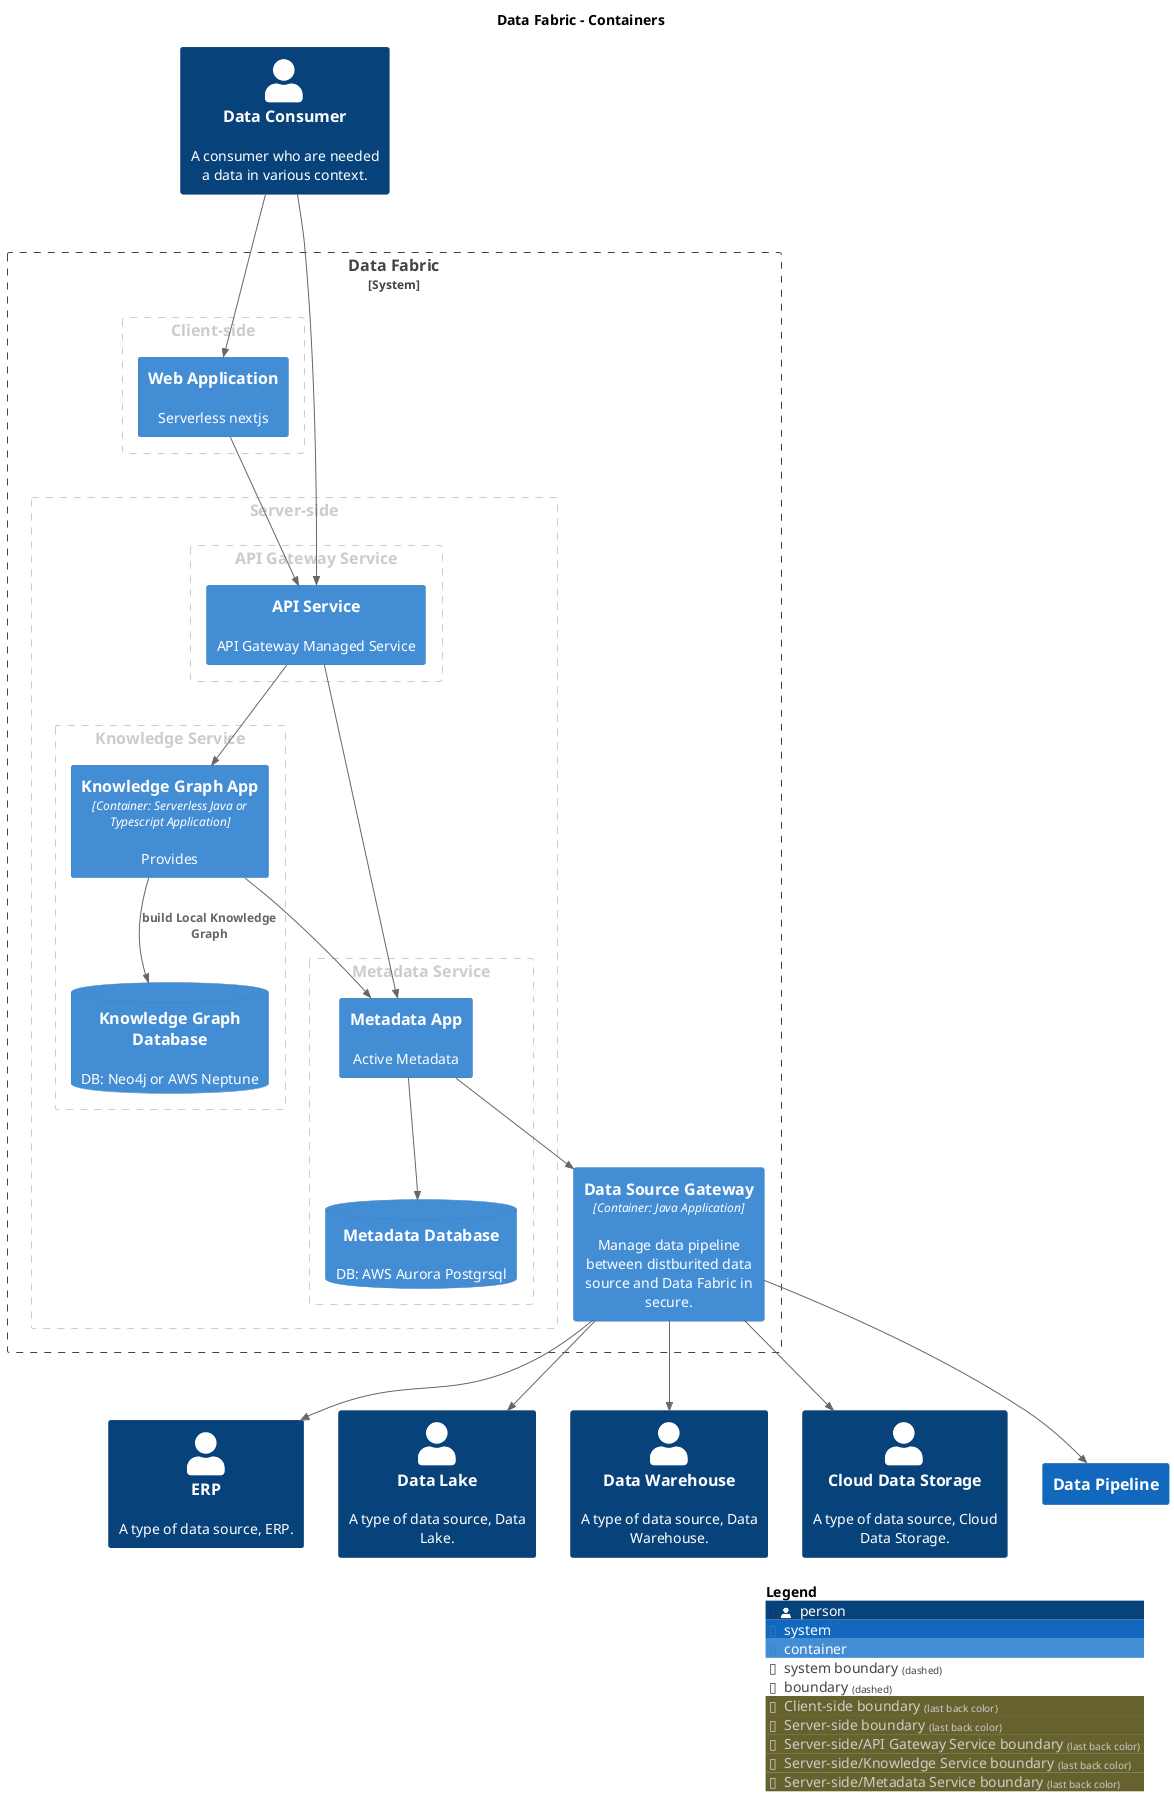 @startuml
set separator none
title Data Fabric - Containers

top to bottom direction

!include <C4/C4>
!include <C4/C4_Context>
!include <C4/C4_Container>

Person(DataConsumer, "Data Consumer", $descr="A consumer who are needed a data in various context.", $tags="", $link="")
Person(ERP, "ERP", $descr="A type of data source, ERP.", $tags="", $link="")
Person(DataLake, "Data Lake", $descr="A type of data source, Data Lake.", $tags="", $link="")
Person(DataWarehouse, "Data Warehouse", $descr="A type of data source, Data Warehouse.", $tags="", $link="")
Person(CloudDataStorage, "Cloud Data Storage", $descr="A type of data source, Cloud Data Storage.", $tags="", $link="")
System(DataPipeline, "Data Pipeline", $descr="", $tags="", $link="")

System_Boundary("DataFabric_boundary", "Data Fabric", $tags="") {
  AddBoundaryTag("Client-side", $borderColor="#cccccc", $fontColor="#cccccc")
  Boundary(group_1, "Client-side", $tags="Client-side") {
    Container(DataFabric.WebApplication, "Web Application", $techn="", $descr="Serverless nextjs", $tags="", $link="")
  }

  AddBoundaryTag("Server-side", $borderColor="#cccccc", $fontColor="#cccccc")
  Boundary(group_2, "Server-side", $tags="Server-side") {
      AddBoundaryTag("Server-side/API Gateway Service", $borderColor="#cccccc", $fontColor="#cccccc")
      Boundary(group_3, "API Gateway Service", $tags="Server-side/API Gateway Service") {
        Container(DataFabric.APIService, "API Service", $techn="", $descr="API Gateway Managed Service", $tags="", $link="")
      }

      AddBoundaryTag("Server-side/Knowledge Service", $borderColor="#cccccc", $fontColor="#cccccc")
      Boundary(group_4, "Knowledge Service", $tags="Server-side/Knowledge Service") {
        Container(DataFabric.KnowledgeGraphApp, "Knowledge Graph App", $techn="Container: Serverless Java or Typescript Application", $descr="Provides", $tags="", $link="")
        ContainerDb(DataFabric.KnowledgeGraphDatabase, "Knowledge Graph Database", $techn="", $descr="DB: Neo4j or AWS Neptune", $tags="", $link="")
      }

      AddBoundaryTag("Server-side/Metadata Service", $borderColor="#cccccc", $fontColor="#cccccc")
      Boundary(group_5, "Metadata Service", $tags="Server-side/Metadata Service") {
        Container(DataFabric.MetadataApp, "Metadata App", $techn="", $descr="Active Metadata", $tags="", $link="")
        ContainerDb(DataFabric.MetadataDatabase, "Metadata Database", $techn="", $descr="DB: AWS Aurora Postgrsql", $tags="", $link="")
      }

  }

  Container(DataFabric.DataSourceGateway, "Data Source Gateway", $techn="Container: Java Application", $descr="Manage data pipeline between distburited data source and Data Fabric in secure.", $tags="", $link="")
}

Rel_D(DataFabric.DataSourceGateway, DataPipeline, "", $techn="", $tags="", $link="")
Rel_D(DataConsumer, DataFabric.APIService, "", $techn="", $tags="", $link="")
Rel_D(DataConsumer, DataFabric.WebApplication, "", $techn="", $tags="", $link="")
Rel_D(DataFabric.KnowledgeGraphApp, DataFabric.KnowledgeGraphDatabase, "build Local Knowledge Graph", $techn="", $tags="", $link="")
Rel_D(DataFabric.KnowledgeGraphApp, DataFabric.MetadataApp, "", $techn="", $tags="", $link="")
Rel_D(DataFabric.DataSourceGateway, ERP, "", $techn="", $tags="", $link="")
Rel_D(DataFabric.DataSourceGateway, DataLake, "", $techn="", $tags="", $link="")
Rel_D(DataFabric.DataSourceGateway, DataWarehouse, "", $techn="", $tags="", $link="")
Rel_D(DataFabric.DataSourceGateway, CloudDataStorage, "", $techn="", $tags="", $link="")
Rel_D(DataFabric.MetadataApp, DataFabric.DataSourceGateway, "", $techn="", $tags="", $link="")
Rel_D(DataFabric.MetadataApp, DataFabric.MetadataDatabase, "", $techn="", $tags="", $link="")
Rel_D(DataFabric.APIService, DataFabric.KnowledgeGraphApp, "", $techn="", $tags="", $link="")
Rel_D(DataFabric.APIService, DataFabric.MetadataApp, "", $techn="", $tags="", $link="")
Rel_D(DataFabric.WebApplication, DataFabric.APIService, "", $techn="", $tags="", $link="")

SHOW_LEGEND(true)
@enduml
